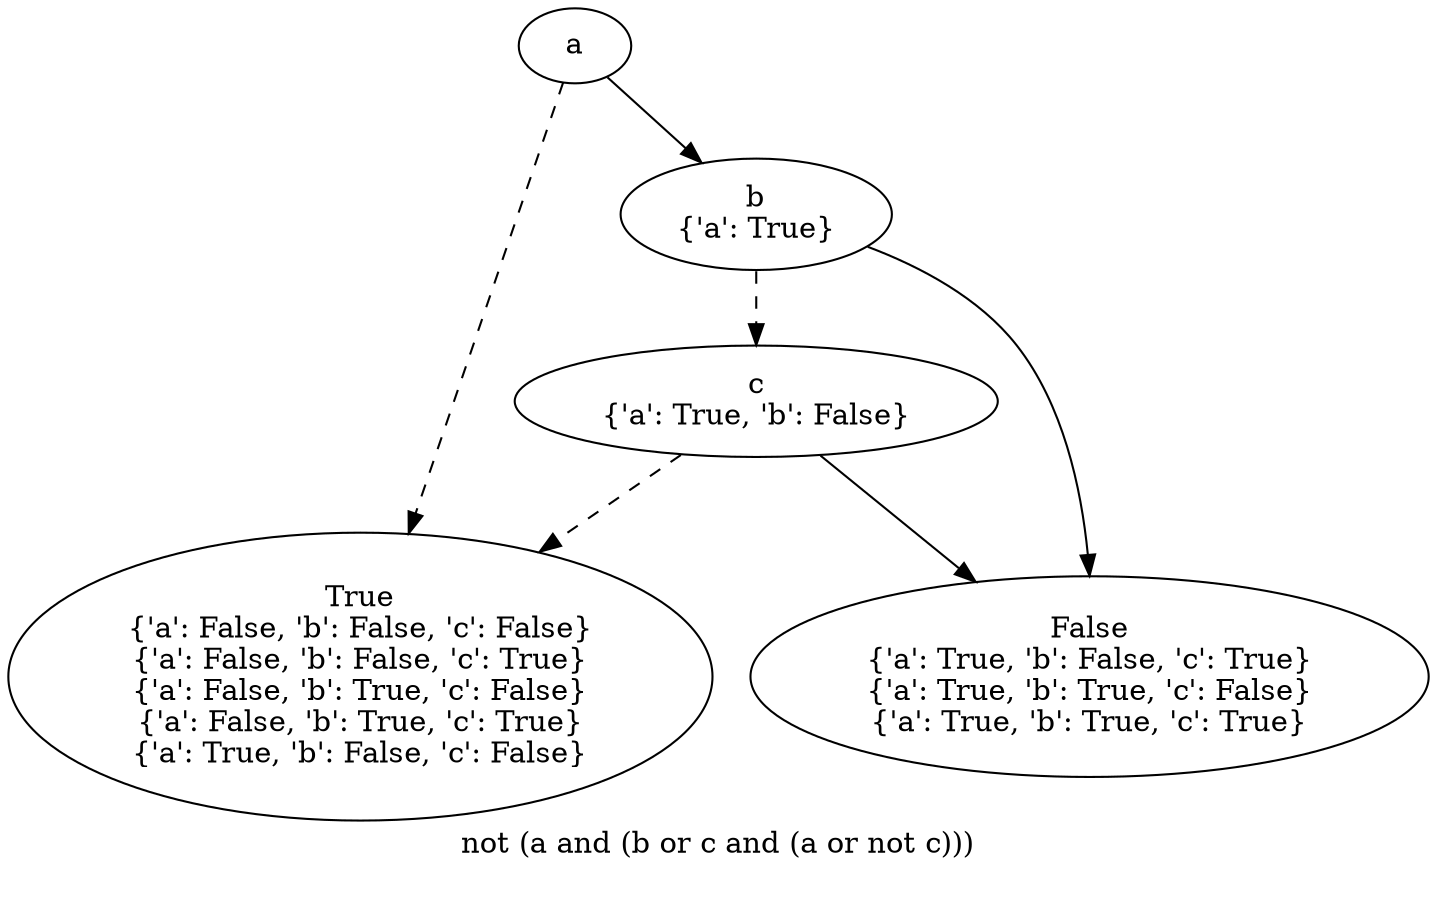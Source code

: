 digraph{
label="not (a and (b or c and (a or not c)))\n\n"
2643642593200[label=a]2643642589936[label="True
{'a': False, 'b': False, 'c': False}
{'a': False, 'b': False, 'c': True}
{'a': False, 'b': True, 'c': False}
{'a': False, 'b': True, 'c': True}
{'a': True, 'b': False, 'c': False}"]
2643642593200 -> 2643642589936[style=dashed label="" fontcolor = gray]
2643642409472[label="b
{'a': True}"]
2643642593200 -> 2643642409472 [label="" fontcolor = gray]
2643642409280[label="c
{'a': True, 'b': False}"]
2643642409472 -> 2643642409280[style=dashed label="" fontcolor = gray]
2643642589936[label="True
{'a': False, 'b': False, 'c': False}
{'a': False, 'b': False, 'c': True}
{'a': False, 'b': True, 'c': False}
{'a': False, 'b': True, 'c': True}
{'a': True, 'b': False, 'c': False}"]
2643642409280 -> 2643642589936[style=dashed label="" fontcolor = gray]
2643642593248[label="False
{'a': True, 'b': False, 'c': True}
{'a': True, 'b': True, 'c': False}
{'a': True, 'b': True, 'c': True}"]
2643642409280 -> 2643642593248 [label="" fontcolor = gray]
2643642593248[label="False
{'a': True, 'b': False, 'c': True}
{'a': True, 'b': True, 'c': False}
{'a': True, 'b': True, 'c': True}"]
2643642409472 -> 2643642593248 [label="" fontcolor = gray]
}